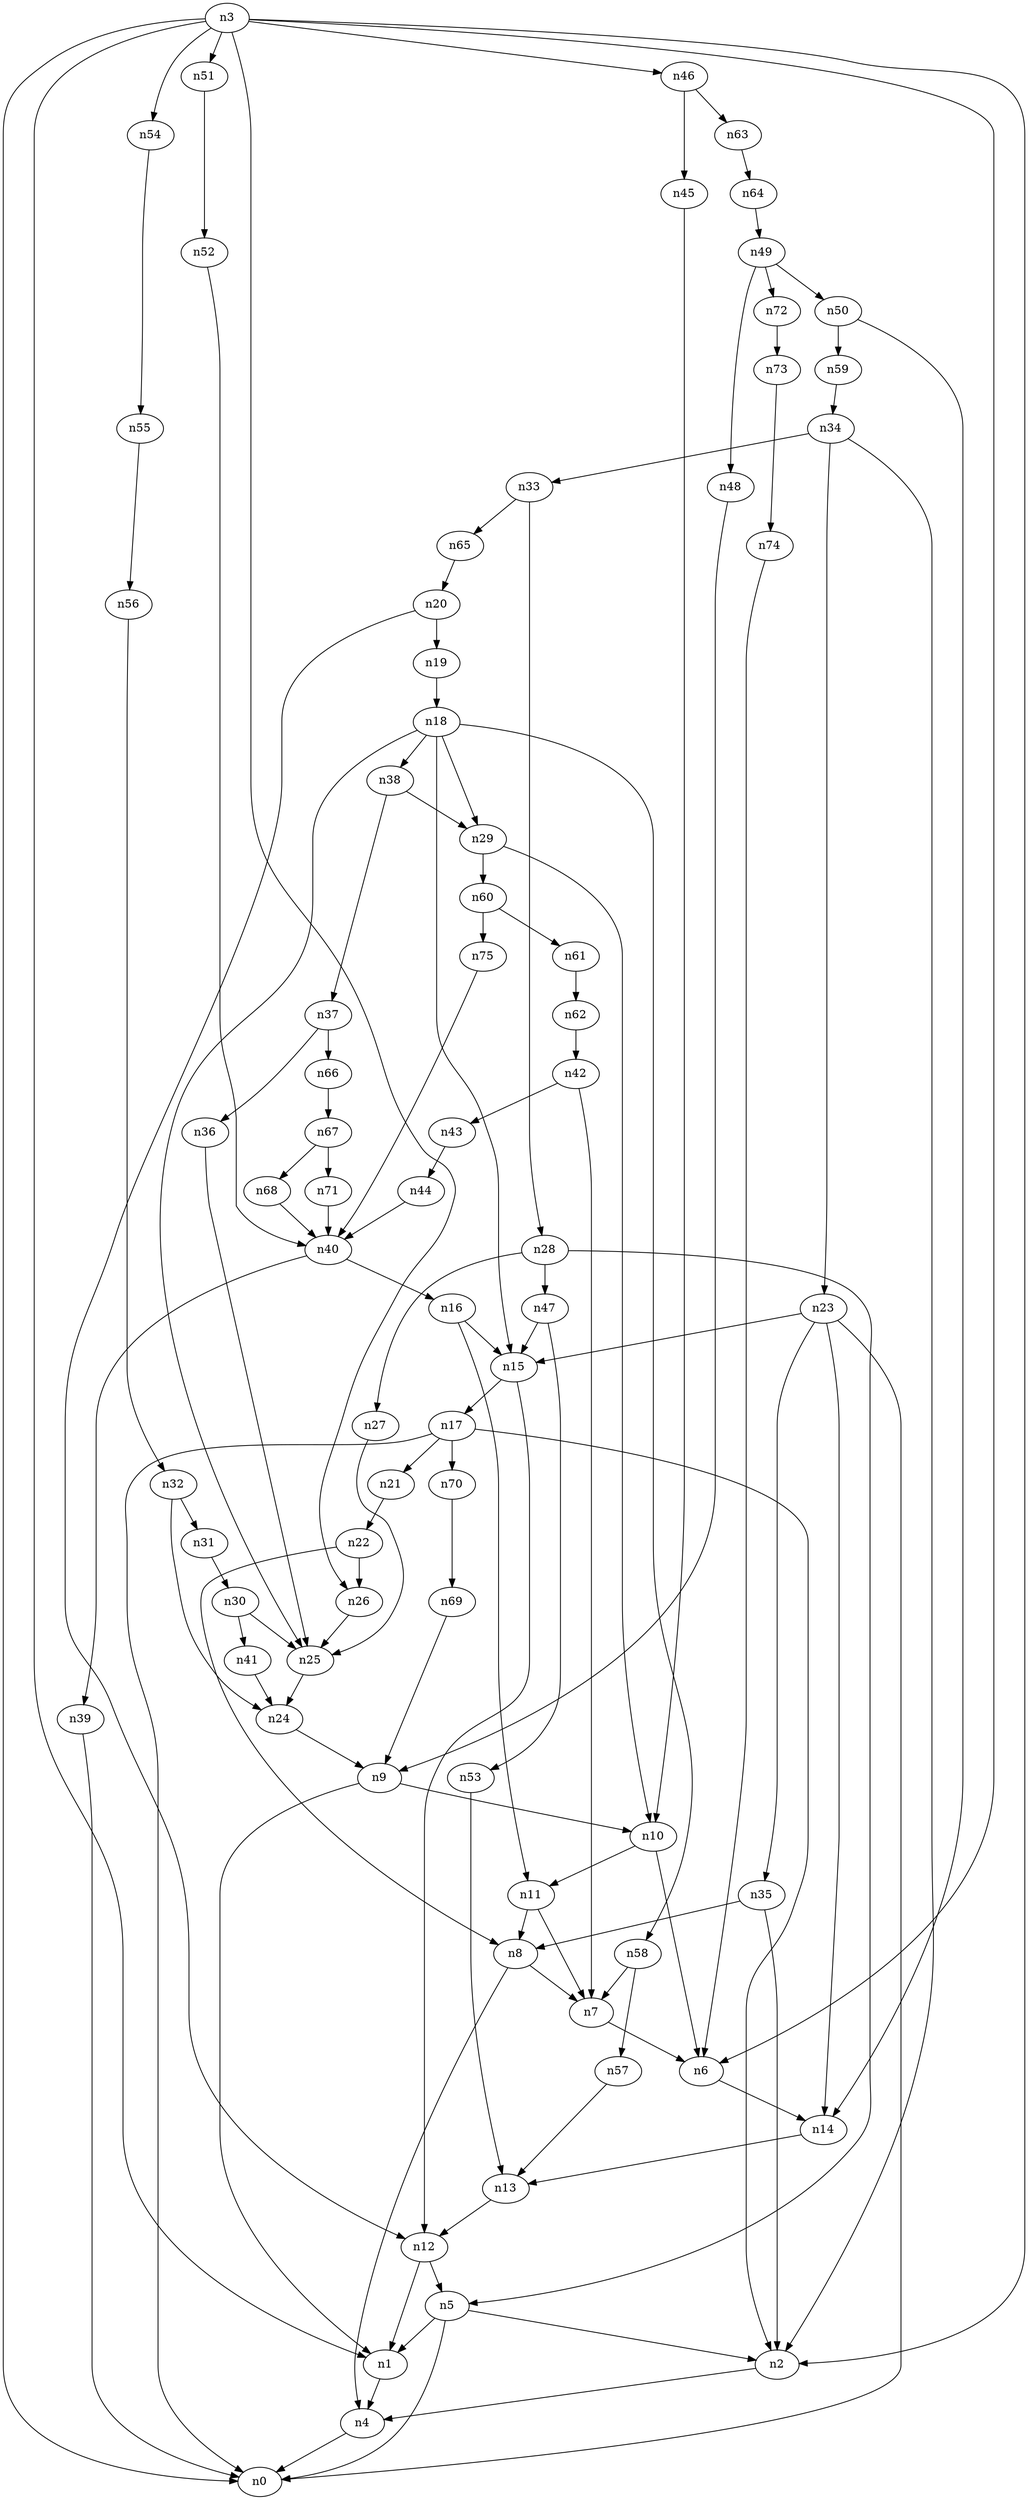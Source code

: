 digraph G {
	n1 -> n4	 [_graphml_id=e4];
	n2 -> n4	 [_graphml_id=e7];
	n3 -> n0	 [_graphml_id=e0];
	n3 -> n1	 [_graphml_id=e3];
	n3 -> n2	 [_graphml_id=e6];
	n3 -> n6	 [_graphml_id=e9];
	n3 -> n26	 [_graphml_id=e117];
	n3 -> n46	 [_graphml_id=e74];
	n3 -> n51	 [_graphml_id=e82];
	n3 -> n54	 [_graphml_id=e88];
	n4 -> n0	 [_graphml_id=e1];
	n5 -> n0	 [_graphml_id=e2];
	n5 -> n1	 [_graphml_id=e5];
	n5 -> n2	 [_graphml_id=e8];
	n6 -> n14	 [_graphml_id=e22];
	n7 -> n6	 [_graphml_id=e10];
	n8 -> n4	 [_graphml_id=e12];
	n8 -> n7	 [_graphml_id=e11];
	n9 -> n1	 [_graphml_id=e13];
	n9 -> n10	 [_graphml_id=e14];
	n10 -> n6	 [_graphml_id=e15];
	n10 -> n11	 [_graphml_id=e18];
	n11 -> n7	 [_graphml_id=e17];
	n11 -> n8	 [_graphml_id=e16];
	n12 -> n1	 [_graphml_id=e28];
	n12 -> n5	 [_graphml_id=e19];
	n13 -> n12	 [_graphml_id=e20];
	n14 -> n13	 [_graphml_id=e21];
	n15 -> n12	 [_graphml_id=e23];
	n15 -> n17	 [_graphml_id=e26];
	n16 -> n11	 [_graphml_id=e25];
	n16 -> n15	 [_graphml_id=e24];
	n17 -> n0	 [_graphml_id=e27];
	n17 -> n2	 [_graphml_id=e67];
	n17 -> n21	 [_graphml_id=e33];
	n17 -> n70	 [_graphml_id=e114];
	n18 -> n15	 [_graphml_id=e29];
	n18 -> n25	 [_graphml_id=e47];
	n18 -> n29	 [_graphml_id=e45];
	n18 -> n38	 [_graphml_id=e61];
	n18 -> n58	 [_graphml_id=e94];
	n19 -> n18	 [_graphml_id=e30];
	n20 -> n12	 [_graphml_id=e32];
	n20 -> n19	 [_graphml_id=e31];
	n21 -> n22	 [_graphml_id=e34];
	n22 -> n8	 [_graphml_id=e35];
	n22 -> n26	 [_graphml_id=e41];
	n23 -> n0	 [_graphml_id=e107];
	n23 -> n14	 [_graphml_id=e36];
	n23 -> n15	 [_graphml_id=e37];
	n23 -> n35	 [_graphml_id=e55];
	n24 -> n9	 [_graphml_id=e38];
	n25 -> n24	 [_graphml_id=e39];
	n26 -> n25	 [_graphml_id=e40];
	n27 -> n25	 [_graphml_id=e42];
	n28 -> n5	 [_graphml_id=e44];
	n28 -> n27	 [_graphml_id=e43];
	n28 -> n47	 [_graphml_id=e76];
	n29 -> n10	 [_graphml_id=e46];
	n29 -> n60	 [_graphml_id=e98];
	n30 -> n25	 [_graphml_id=e48];
	n30 -> n41	 [_graphml_id=e65];
	n31 -> n30	 [_graphml_id=e49];
	n32 -> n24	 [_graphml_id=e51];
	n32 -> n31	 [_graphml_id=e50];
	n33 -> n28	 [_graphml_id=e52];
	n33 -> n65	 [_graphml_id=e106];
	n34 -> n2	 [_graphml_id=e54];
	n34 -> n23	 [_graphml_id=e57];
	n34 -> n33	 [_graphml_id=e53];
	n35 -> n2	 [_graphml_id=e77];
	n35 -> n8	 [_graphml_id=e56];
	n36 -> n25	 [_graphml_id=e58];
	n37 -> n36	 [_graphml_id=e59];
	n37 -> n66	 [_graphml_id=e108];
	n38 -> n29	 [_graphml_id=e87];
	n38 -> n37	 [_graphml_id=e60];
	n39 -> n0	 [_graphml_id=e62];
	n40 -> n16	 [_graphml_id=e64];
	n40 -> n39	 [_graphml_id=e63];
	n41 -> n24	 [_graphml_id=e66];
	n42 -> n7	 [_graphml_id=e68];
	n42 -> n43	 [_graphml_id=e69];
	n43 -> n44	 [_graphml_id=e70];
	n44 -> n40	 [_graphml_id=e71];
	n45 -> n10	 [_graphml_id=e72];
	n46 -> n45	 [_graphml_id=e73];
	n46 -> n63	 [_graphml_id=e102];
	n47 -> n15	 [_graphml_id=e75];
	n47 -> n53	 [_graphml_id=e86];
	n48 -> n9	 [_graphml_id=e78];
	n49 -> n48	 [_graphml_id=e79];
	n49 -> n50	 [_graphml_id=e80];
	n49 -> n72	 [_graphml_id=e118];
	n50 -> n14	 [_graphml_id=e81];
	n50 -> n59	 [_graphml_id=e96];
	n51 -> n52	 [_graphml_id=e83];
	n52 -> n40	 [_graphml_id=e84];
	n53 -> n13	 [_graphml_id=e85];
	n54 -> n55	 [_graphml_id=e89];
	n55 -> n56	 [_graphml_id=e90];
	n56 -> n32	 [_graphml_id=e91];
	n57 -> n13	 [_graphml_id=e92];
	n58 -> n7	 [_graphml_id=e97];
	n58 -> n57	 [_graphml_id=e93];
	n59 -> n34	 [_graphml_id=e95];
	n60 -> n61	 [_graphml_id=e99];
	n60 -> n75	 [_graphml_id=e122];
	n61 -> n62	 [_graphml_id=e100];
	n62 -> n42	 [_graphml_id=e101];
	n63 -> n64	 [_graphml_id=e103];
	n64 -> n49	 [_graphml_id=e104];
	n65 -> n20	 [_graphml_id=e105];
	n66 -> n67	 [_graphml_id=e109];
	n67 -> n68	 [_graphml_id=e110];
	n67 -> n71	 [_graphml_id=e115];
	n68 -> n40	 [_graphml_id=e111];
	n69 -> n9	 [_graphml_id=e112];
	n70 -> n69	 [_graphml_id=e113];
	n71 -> n40	 [_graphml_id=e116];
	n72 -> n73	 [_graphml_id=e119];
	n73 -> n74	 [_graphml_id=e120];
	n74 -> n6	 [_graphml_id=e121];
	n75 -> n40	 [_graphml_id=e123];
}
